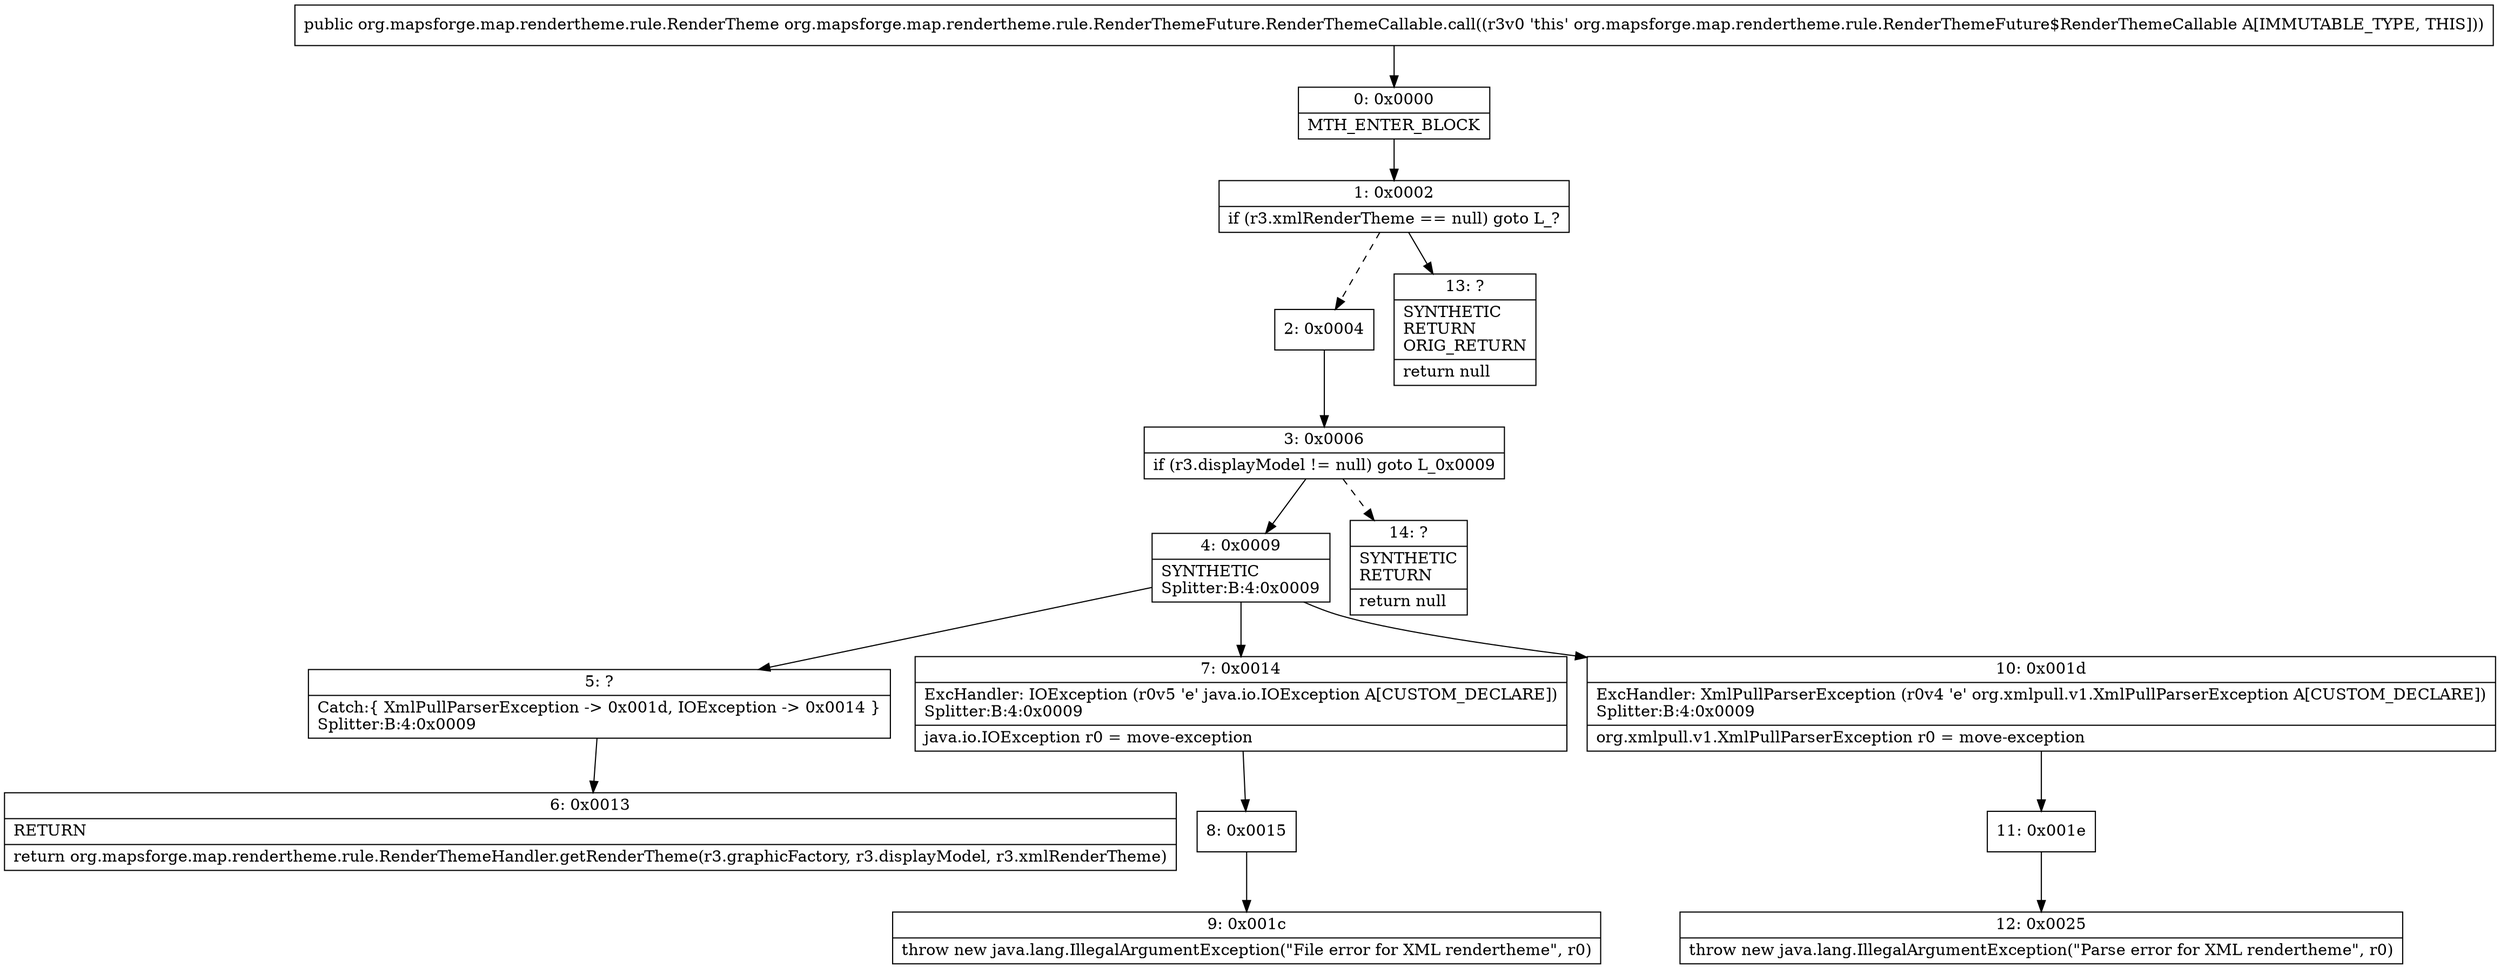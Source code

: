 digraph "CFG fororg.mapsforge.map.rendertheme.rule.RenderThemeFuture.RenderThemeCallable.call()Lorg\/mapsforge\/map\/rendertheme\/rule\/RenderTheme;" {
Node_0 [shape=record,label="{0\:\ 0x0000|MTH_ENTER_BLOCK\l}"];
Node_1 [shape=record,label="{1\:\ 0x0002|if (r3.xmlRenderTheme == null) goto L_?\l}"];
Node_2 [shape=record,label="{2\:\ 0x0004}"];
Node_3 [shape=record,label="{3\:\ 0x0006|if (r3.displayModel != null) goto L_0x0009\l}"];
Node_4 [shape=record,label="{4\:\ 0x0009|SYNTHETIC\lSplitter:B:4:0x0009\l}"];
Node_5 [shape=record,label="{5\:\ ?|Catch:\{ XmlPullParserException \-\> 0x001d, IOException \-\> 0x0014 \}\lSplitter:B:4:0x0009\l}"];
Node_6 [shape=record,label="{6\:\ 0x0013|RETURN\l|return org.mapsforge.map.rendertheme.rule.RenderThemeHandler.getRenderTheme(r3.graphicFactory, r3.displayModel, r3.xmlRenderTheme)\l}"];
Node_7 [shape=record,label="{7\:\ 0x0014|ExcHandler: IOException (r0v5 'e' java.io.IOException A[CUSTOM_DECLARE])\lSplitter:B:4:0x0009\l|java.io.IOException r0 = move\-exception\l}"];
Node_8 [shape=record,label="{8\:\ 0x0015}"];
Node_9 [shape=record,label="{9\:\ 0x001c|throw new java.lang.IllegalArgumentException(\"File error for XML rendertheme\", r0)\l}"];
Node_10 [shape=record,label="{10\:\ 0x001d|ExcHandler: XmlPullParserException (r0v4 'e' org.xmlpull.v1.XmlPullParserException A[CUSTOM_DECLARE])\lSplitter:B:4:0x0009\l|org.xmlpull.v1.XmlPullParserException r0 = move\-exception\l}"];
Node_11 [shape=record,label="{11\:\ 0x001e}"];
Node_12 [shape=record,label="{12\:\ 0x0025|throw new java.lang.IllegalArgumentException(\"Parse error for XML rendertheme\", r0)\l}"];
Node_13 [shape=record,label="{13\:\ ?|SYNTHETIC\lRETURN\lORIG_RETURN\l|return null\l}"];
Node_14 [shape=record,label="{14\:\ ?|SYNTHETIC\lRETURN\l|return null\l}"];
MethodNode[shape=record,label="{public org.mapsforge.map.rendertheme.rule.RenderTheme org.mapsforge.map.rendertheme.rule.RenderThemeFuture.RenderThemeCallable.call((r3v0 'this' org.mapsforge.map.rendertheme.rule.RenderThemeFuture$RenderThemeCallable A[IMMUTABLE_TYPE, THIS])) }"];
MethodNode -> Node_0;
Node_0 -> Node_1;
Node_1 -> Node_2[style=dashed];
Node_1 -> Node_13;
Node_2 -> Node_3;
Node_3 -> Node_4;
Node_3 -> Node_14[style=dashed];
Node_4 -> Node_5;
Node_4 -> Node_10;
Node_4 -> Node_7;
Node_5 -> Node_6;
Node_7 -> Node_8;
Node_8 -> Node_9;
Node_10 -> Node_11;
Node_11 -> Node_12;
}

